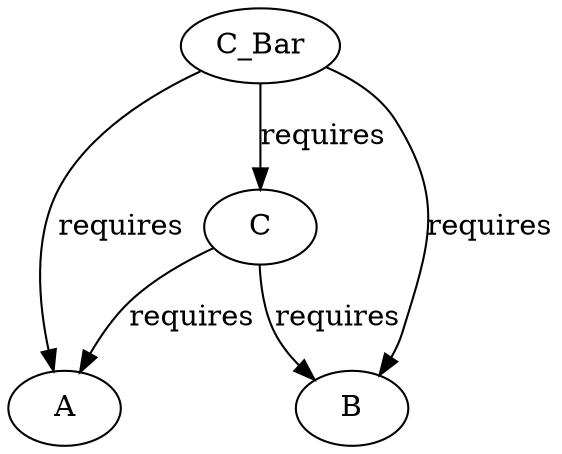 digraph 
  {
    "C_Bar" -> "A"       [ label = "requires"   ];
    "C_Bar" -> "B"       [ label = "requires"   ];
    "C" -> "A"           [ label = "requires"   ];
    "C" -> "B"           [ label = "requires"   ];
    "C_Bar" -> "C"       [ label = "requires"   ];
  }
